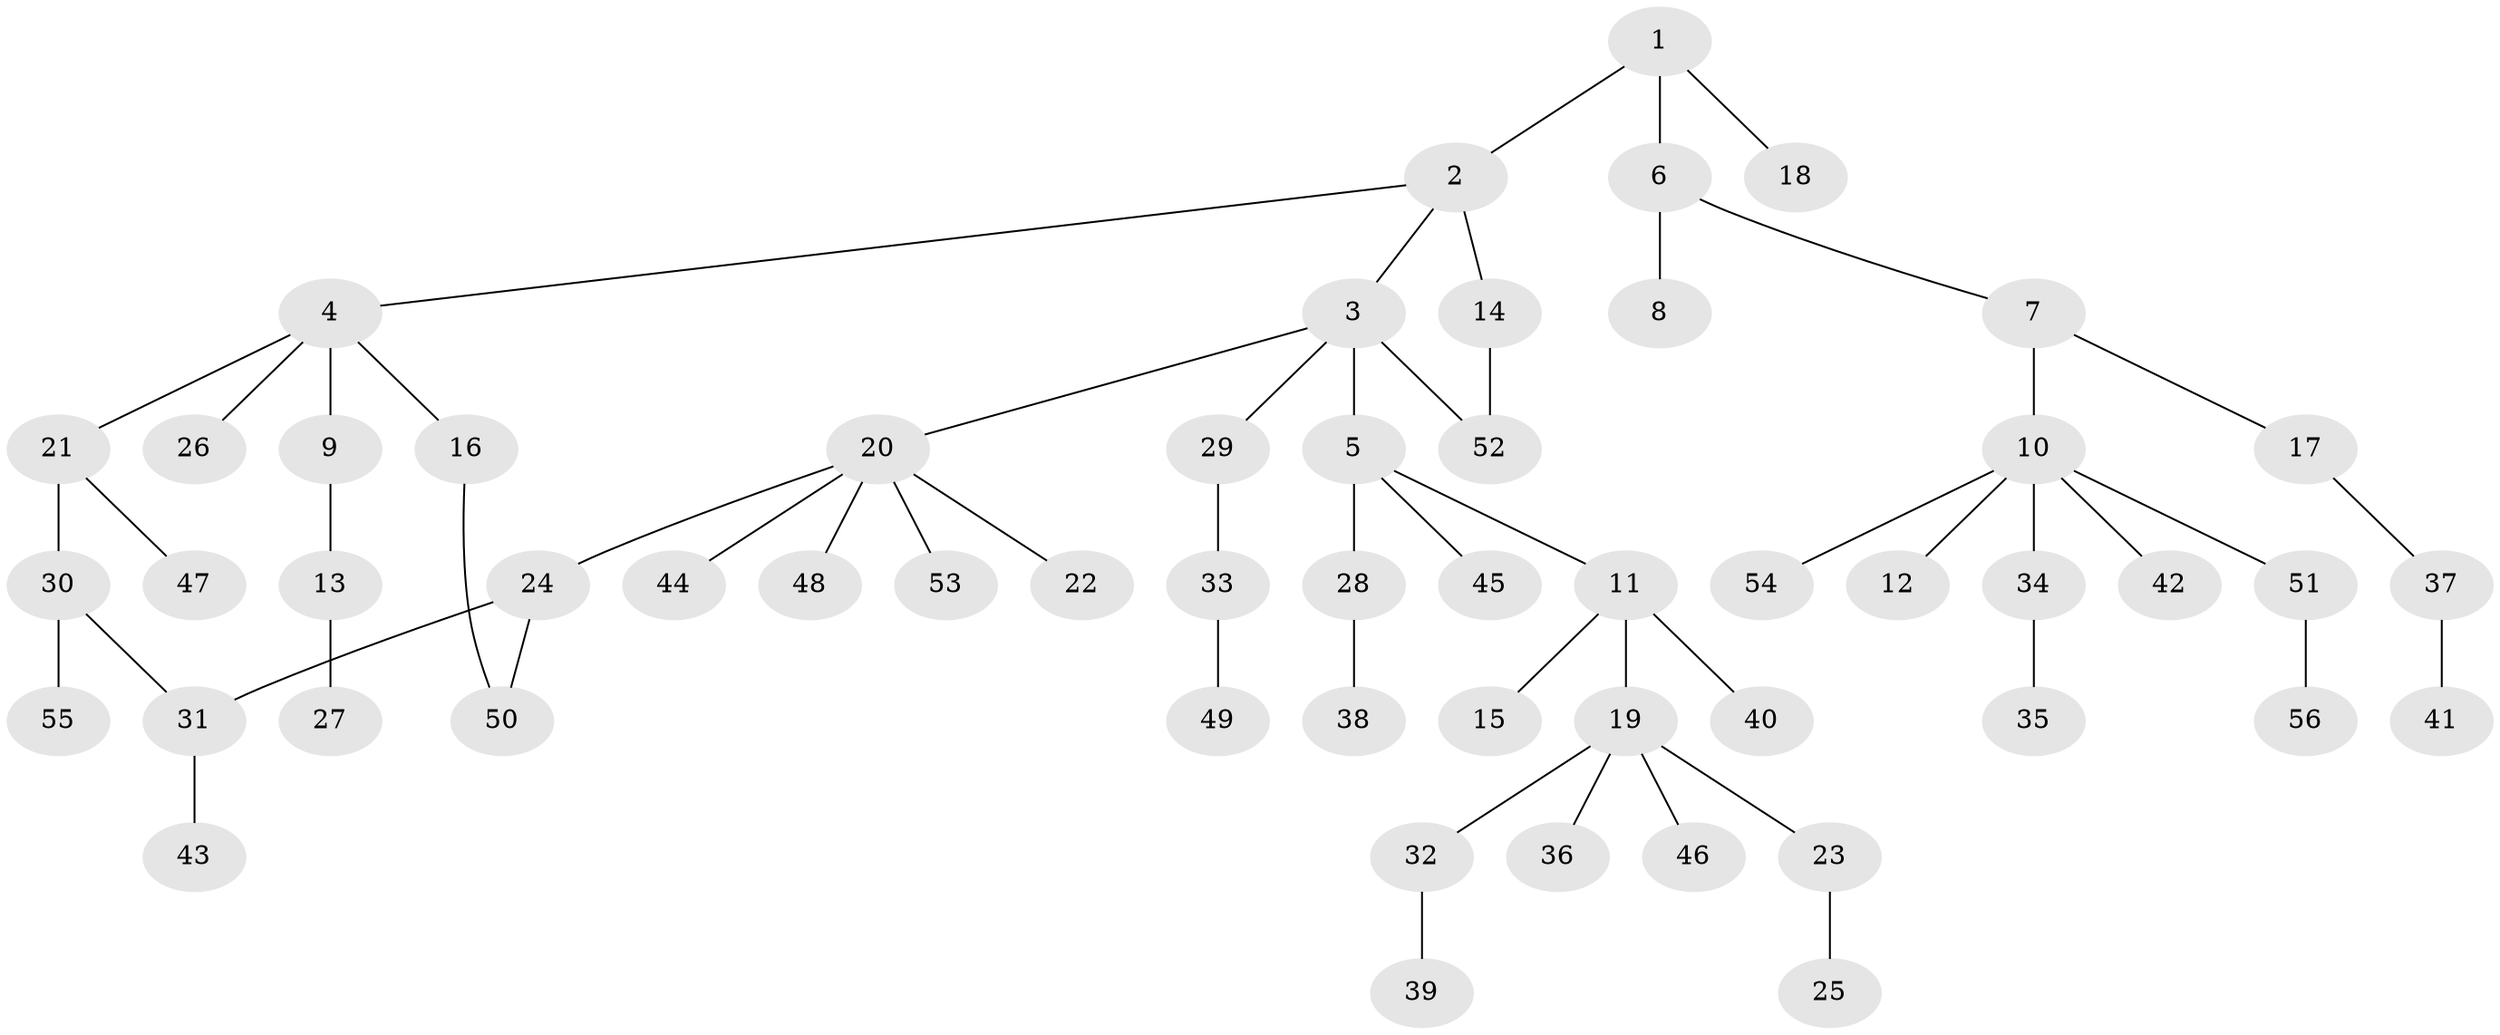 // coarse degree distribution, {2: 0.18421052631578946, 4: 0.10526315789473684, 9: 0.02631578947368421, 6: 0.02631578947368421, 3: 0.02631578947368421, 5: 0.05263157894736842, 1: 0.5789473684210527}
// Generated by graph-tools (version 1.1) at 2025/41/03/06/25 10:41:27]
// undirected, 56 vertices, 58 edges
graph export_dot {
graph [start="1"]
  node [color=gray90,style=filled];
  1;
  2;
  3;
  4;
  5;
  6;
  7;
  8;
  9;
  10;
  11;
  12;
  13;
  14;
  15;
  16;
  17;
  18;
  19;
  20;
  21;
  22;
  23;
  24;
  25;
  26;
  27;
  28;
  29;
  30;
  31;
  32;
  33;
  34;
  35;
  36;
  37;
  38;
  39;
  40;
  41;
  42;
  43;
  44;
  45;
  46;
  47;
  48;
  49;
  50;
  51;
  52;
  53;
  54;
  55;
  56;
  1 -- 2;
  1 -- 6;
  1 -- 18;
  2 -- 3;
  2 -- 4;
  2 -- 14;
  3 -- 5;
  3 -- 20;
  3 -- 29;
  3 -- 52;
  4 -- 9;
  4 -- 16;
  4 -- 21;
  4 -- 26;
  5 -- 11;
  5 -- 28;
  5 -- 45;
  6 -- 7;
  6 -- 8;
  7 -- 10;
  7 -- 17;
  9 -- 13;
  10 -- 12;
  10 -- 34;
  10 -- 42;
  10 -- 51;
  10 -- 54;
  11 -- 15;
  11 -- 19;
  11 -- 40;
  13 -- 27;
  14 -- 52;
  16 -- 50;
  17 -- 37;
  19 -- 23;
  19 -- 32;
  19 -- 36;
  19 -- 46;
  20 -- 22;
  20 -- 24;
  20 -- 44;
  20 -- 48;
  20 -- 53;
  21 -- 30;
  21 -- 47;
  23 -- 25;
  24 -- 50;
  24 -- 31;
  28 -- 38;
  29 -- 33;
  30 -- 31;
  30 -- 55;
  31 -- 43;
  32 -- 39;
  33 -- 49;
  34 -- 35;
  37 -- 41;
  51 -- 56;
}
